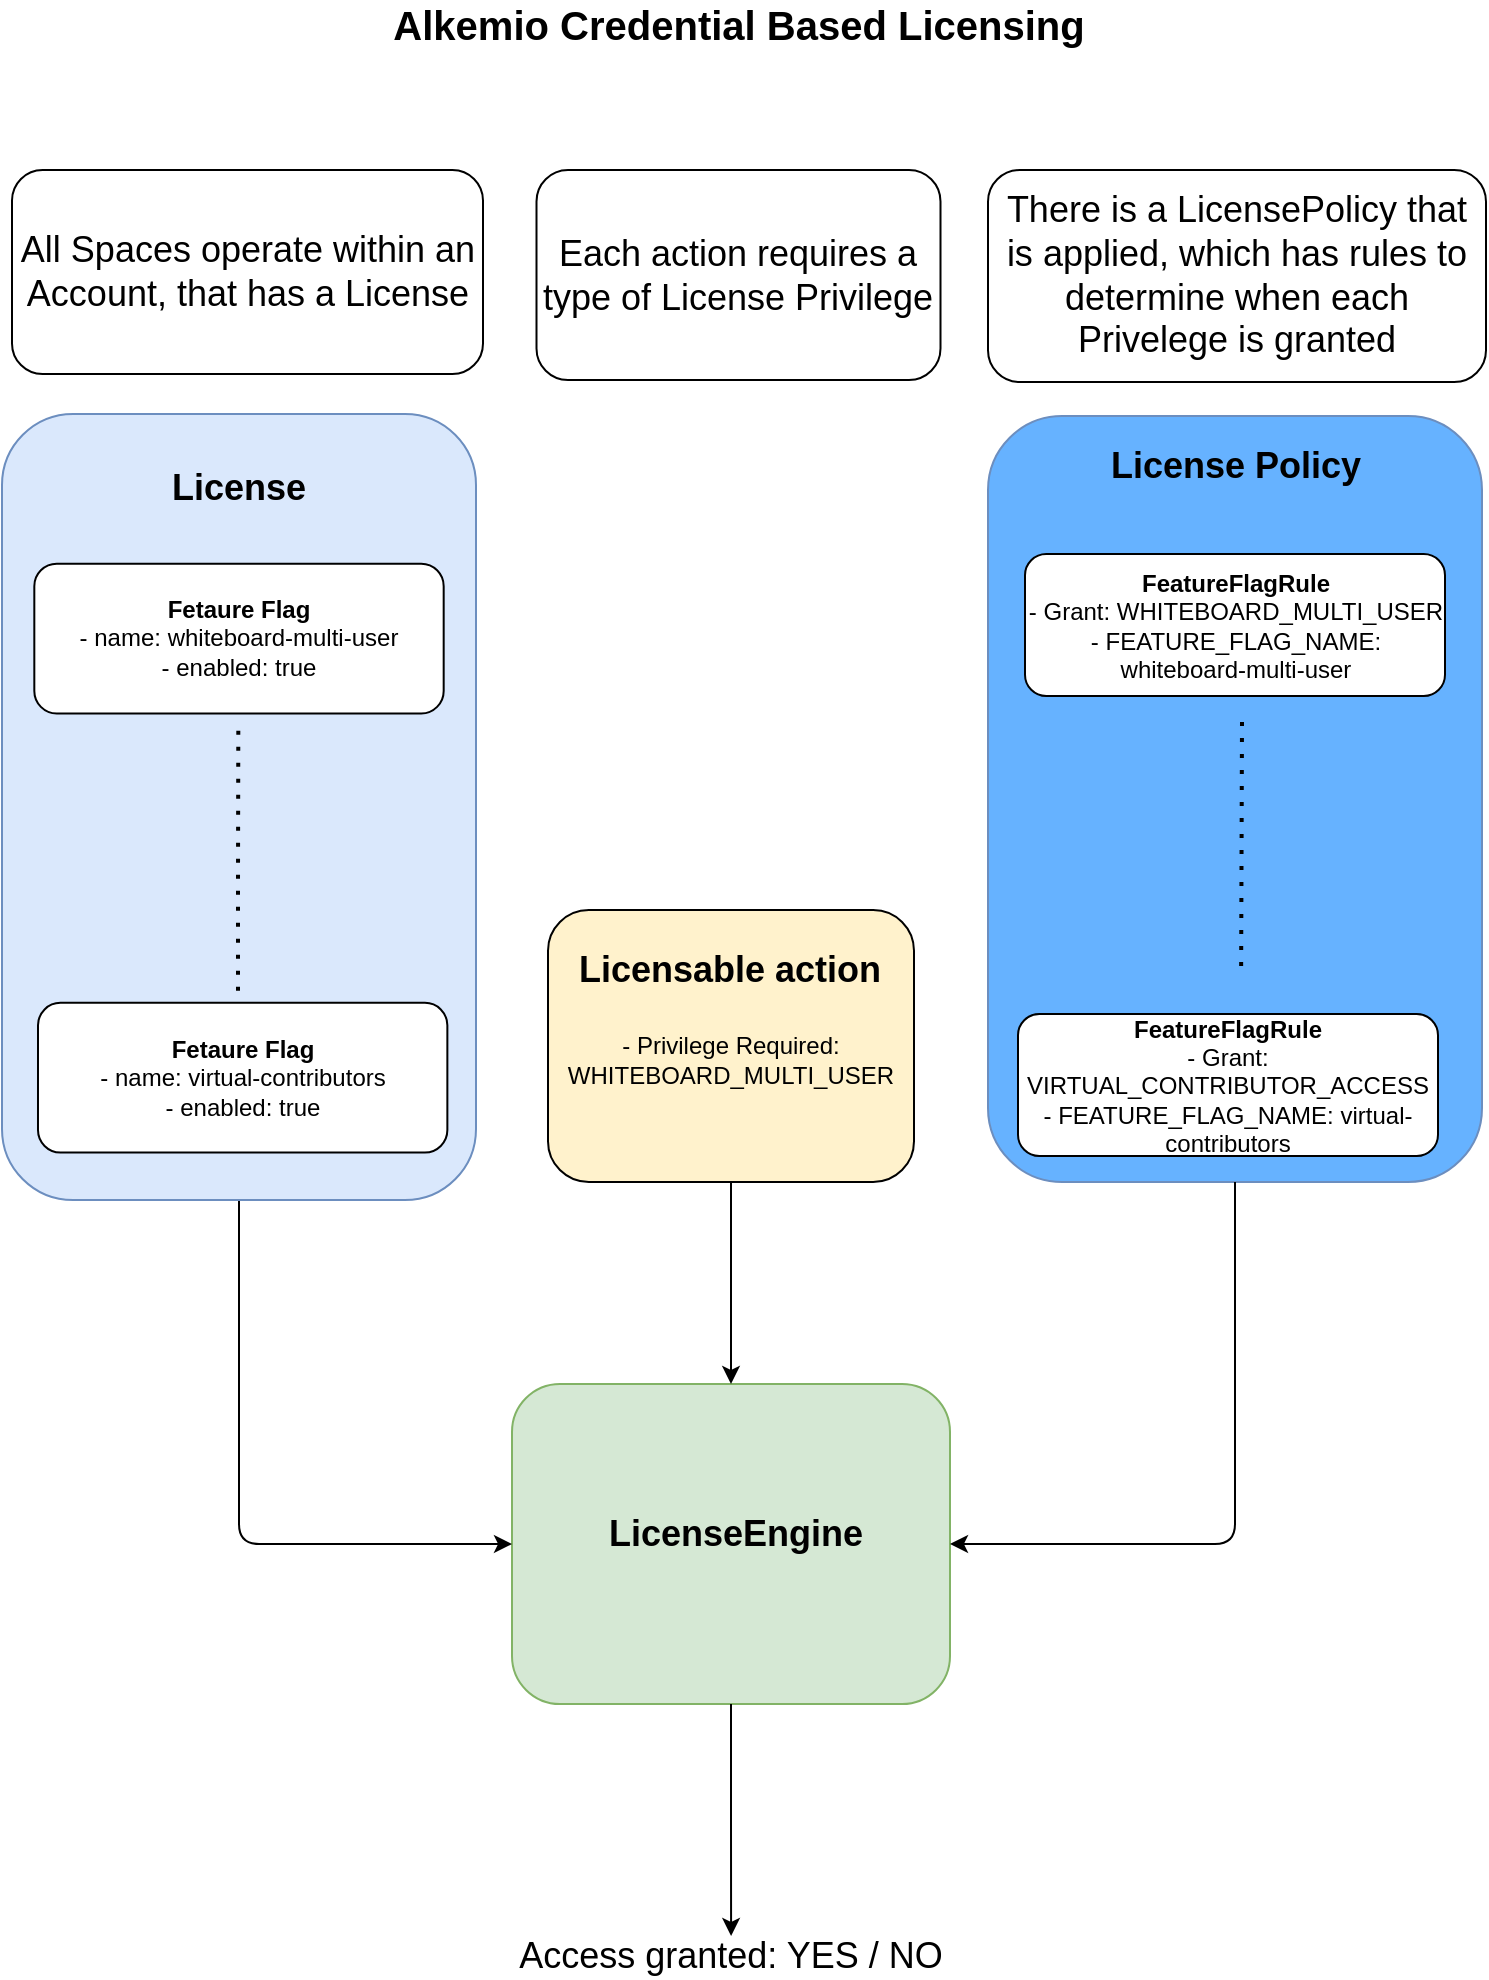 <mxfile version="24.5.1" type="device">
  <diagram name="License Framework" id="MRnfxQKDurDMuoabgHoY">
    <mxGraphModel dx="1950" dy="1358" grid="0" gridSize="10" guides="1" tooltips="1" connect="1" arrows="1" fold="1" page="1" pageScale="1" pageWidth="827" pageHeight="1169" math="0" shadow="0">
      <root>
        <mxCell id="dUI4cDzIz1VOxFGTC87Q-0" />
        <mxCell id="dUI4cDzIz1VOxFGTC87Q-1" parent="dUI4cDzIz1VOxFGTC87Q-0" />
        <mxCell id="dUI4cDzIz1VOxFGTC87Q-4" value="Alkemio Credential Based Licensing" style="text;html=1;strokeColor=none;fillColor=none;align=center;verticalAlign=middle;whiteSpace=wrap;rounded=0;fontSize=20;fontStyle=1" parent="dUI4cDzIz1VOxFGTC87Q-1" vertex="1">
          <mxGeometry x="226" y="30" width="414.5" height="20" as="geometry" />
        </mxCell>
        <mxCell id="dUI4cDzIz1VOxFGTC87Q-11" value="" style="group" parent="dUI4cDzIz1VOxFGTC87Q-1" vertex="1" connectable="0">
          <mxGeometry x="558" y="236" width="247" height="383" as="geometry" />
        </mxCell>
        <mxCell id="dUI4cDzIz1VOxFGTC87Q-12" value="" style="rounded=1;whiteSpace=wrap;html=1;strokeColor=#6c8ebf;fillColor=#66B2FF;" parent="dUI4cDzIz1VOxFGTC87Q-11" vertex="1">
          <mxGeometry width="247" height="383" as="geometry" />
        </mxCell>
        <mxCell id="dUI4cDzIz1VOxFGTC87Q-13" value="&lt;b&gt;FeatureFlagRule&lt;/b&gt;&lt;br&gt;- Grant: WHITEBOARD_MULTI_USER&lt;br&gt;- FEATURE_FLAG_NAME: whiteboard-multi-user" style="rounded=1;whiteSpace=wrap;html=1;" parent="dUI4cDzIz1VOxFGTC87Q-11" vertex="1">
          <mxGeometry x="18.5" y="69" width="210" height="71" as="geometry" />
        </mxCell>
        <mxCell id="dUI4cDzIz1VOxFGTC87Q-15" value="&lt;font style=&quot;font-size: 18px&quot;&gt;&lt;b&gt;License Policy&lt;br&gt;&lt;/b&gt;&lt;/font&gt;" style="text;html=1;strokeColor=none;fillColor=none;align=center;verticalAlign=middle;whiteSpace=wrap;rounded=0;" parent="dUI4cDzIz1VOxFGTC87Q-11" vertex="1">
          <mxGeometry x="23.5" y="15" width="200" height="20" as="geometry" />
        </mxCell>
        <mxCell id="dUI4cDzIz1VOxFGTC87Q-55" value="&lt;b&gt;FeatureFlagRule&lt;/b&gt;&lt;br&gt;- Grant: VIRTUAL_CONTRIBUTOR_ACCESS&lt;br&gt;- FEATURE_FLAG_NAME: virtual-contributors" style="rounded=1;whiteSpace=wrap;html=1;" parent="dUI4cDzIz1VOxFGTC87Q-11" vertex="1">
          <mxGeometry x="15" y="299" width="210" height="71" as="geometry" />
        </mxCell>
        <mxCell id="dUI4cDzIz1VOxFGTC87Q-57" value="" style="endArrow=none;dashed=1;html=1;dashPattern=1 3;strokeWidth=2;fontSize=11;" parent="dUI4cDzIz1VOxFGTC87Q-11" edge="1">
          <mxGeometry width="50" height="50" relative="1" as="geometry">
            <mxPoint x="127" y="153" as="sourcePoint" />
            <mxPoint x="126.55" y="281" as="targetPoint" />
          </mxGeometry>
        </mxCell>
        <mxCell id="dUI4cDzIz1VOxFGTC87Q-25" value="" style="group" parent="dUI4cDzIz1VOxFGTC87Q-1" vertex="1" connectable="0">
          <mxGeometry x="320" y="720" width="219" height="160" as="geometry" />
        </mxCell>
        <mxCell id="dUI4cDzIz1VOxFGTC87Q-26" value="" style="rounded=1;whiteSpace=wrap;html=1;fillColor=#d5e8d4;strokeColor=#82b366;" parent="dUI4cDzIz1VOxFGTC87Q-25" vertex="1">
          <mxGeometry width="219" height="160" as="geometry" />
        </mxCell>
        <mxCell id="dUI4cDzIz1VOxFGTC87Q-27" value="&lt;b&gt;&lt;font style=&quot;font-size: 18px&quot;&gt;LicenseEngine&lt;/font&gt;&lt;/b&gt;" style="text;html=1;strokeColor=none;fillColor=none;align=center;verticalAlign=middle;whiteSpace=wrap;rounded=0;" parent="dUI4cDzIz1VOxFGTC87Q-25" vertex="1">
          <mxGeometry x="47.004" y="57" width="130.031" height="35" as="geometry" />
        </mxCell>
        <mxCell id="dUI4cDzIz1VOxFGTC87Q-30" value="" style="endArrow=classic;html=1;fontSize=8;entryX=0;entryY=0.5;entryDx=0;entryDy=0;edgeStyle=orthogonalEdgeStyle;exitX=0.5;exitY=1;exitDx=0;exitDy=0;" parent="dUI4cDzIz1VOxFGTC87Q-1" source="dUI4cDzIz1VOxFGTC87Q-44" target="dUI4cDzIz1VOxFGTC87Q-26" edge="1">
          <mxGeometry width="50" height="50" relative="1" as="geometry">
            <mxPoint x="360" y="470" as="sourcePoint" />
            <mxPoint x="361" y="280" as="targetPoint" />
          </mxGeometry>
        </mxCell>
        <mxCell id="dUI4cDzIz1VOxFGTC87Q-43" value="" style="group" parent="dUI4cDzIz1VOxFGTC87Q-1" vertex="1" connectable="0">
          <mxGeometry x="65" y="235" width="237" height="393" as="geometry" />
        </mxCell>
        <mxCell id="dUI4cDzIz1VOxFGTC87Q-44" value="" style="rounded=1;whiteSpace=wrap;html=1;fillColor=#dae8fc;strokeColor=#6c8ebf;" parent="dUI4cDzIz1VOxFGTC87Q-43" vertex="1">
          <mxGeometry width="237.0" height="393" as="geometry" />
        </mxCell>
        <mxCell id="dUI4cDzIz1VOxFGTC87Q-46" value="&lt;b&gt;Fetaure Flag&lt;/b&gt;&lt;br&gt;- name: whiteboard-multi-user&lt;br&gt;- enabled: true" style="rounded=1;whiteSpace=wrap;html=1;" parent="dUI4cDzIz1VOxFGTC87Q-43" vertex="1">
          <mxGeometry x="16.159" y="74.857" width="204.682" height="74.857" as="geometry" />
        </mxCell>
        <mxCell id="dUI4cDzIz1VOxFGTC87Q-48" value="&lt;b&gt;&lt;font style=&quot;font-size: 18px&quot;&gt;License&lt;/font&gt;&lt;/b&gt;" style="text;html=1;strokeColor=none;fillColor=none;align=center;verticalAlign=middle;whiteSpace=wrap;rounded=0;" parent="dUI4cDzIz1VOxFGTC87Q-43" vertex="1">
          <mxGeometry x="10.773" y="18.714" width="215.455" height="37.429" as="geometry" />
        </mxCell>
        <mxCell id="dUI4cDzIz1VOxFGTC87Q-54" value="&lt;b&gt;Fetaure Flag&lt;/b&gt;&lt;br&gt;- name: virtual-contributors&lt;br&gt;- enabled: true" style="rounded=1;whiteSpace=wrap;html=1;" parent="dUI4cDzIz1VOxFGTC87Q-43" vertex="1">
          <mxGeometry x="17.999" y="294.425" width="204.682" height="74.857" as="geometry" />
        </mxCell>
        <mxCell id="dUI4cDzIz1VOxFGTC87Q-50" value="" style="endArrow=none;dashed=1;html=1;dashPattern=1 3;strokeWidth=2;" parent="dUI4cDzIz1VOxFGTC87Q-43" edge="1">
          <mxGeometry width="50" height="50" relative="1" as="geometry">
            <mxPoint x="118" y="288.42" as="sourcePoint" />
            <mxPoint x="118.16" y="157.002" as="targetPoint" />
            <Array as="points">
              <mxPoint x="118" y="234.42" />
            </Array>
          </mxGeometry>
        </mxCell>
        <mxCell id="dUI4cDzIz1VOxFGTC87Q-63" value="" style="group" parent="dUI4cDzIz1VOxFGTC87Q-1" vertex="1" connectable="0">
          <mxGeometry x="338" y="483" width="183" height="136" as="geometry" />
        </mxCell>
        <mxCell id="dUI4cDzIz1VOxFGTC87Q-60" value="&lt;br&gt;- Privilege Required: WHITEBOARD_MULTI_USER" style="rounded=1;whiteSpace=wrap;html=1;fillColor=#FFF2CC;" parent="dUI4cDzIz1VOxFGTC87Q-63" vertex="1">
          <mxGeometry width="183" height="136" as="geometry" />
        </mxCell>
        <mxCell id="dUI4cDzIz1VOxFGTC87Q-61" value="&lt;font style=&quot;font-size: 18px&quot;&gt;&lt;b&gt;Licensable action&lt;/b&gt;&lt;/font&gt;" style="text;html=1;strokeColor=none;fillColor=none;align=center;verticalAlign=middle;whiteSpace=wrap;rounded=0;" parent="dUI4cDzIz1VOxFGTC87Q-63" vertex="1">
          <mxGeometry x="13.238" y="14.233" width="155.745" height="31.628" as="geometry" />
        </mxCell>
        <mxCell id="dUI4cDzIz1VOxFGTC87Q-64" value="" style="endArrow=classic;html=1;fontSize=8;entryX=1;entryY=0.5;entryDx=0;entryDy=0;edgeStyle=orthogonalEdgeStyle;exitX=0.5;exitY=1;exitDx=0;exitDy=0;" parent="dUI4cDzIz1VOxFGTC87Q-1" source="dUI4cDzIz1VOxFGTC87Q-12" target="dUI4cDzIz1VOxFGTC87Q-26" edge="1">
          <mxGeometry width="50" height="50" relative="1" as="geometry">
            <mxPoint x="193.5" y="638" as="sourcePoint" />
            <mxPoint x="333.75" y="807" as="targetPoint" />
          </mxGeometry>
        </mxCell>
        <mxCell id="dUI4cDzIz1VOxFGTC87Q-65" style="edgeStyle=orthogonalEdgeStyle;rounded=0;orthogonalLoop=1;jettySize=auto;html=1;exitX=0.5;exitY=1;exitDx=0;exitDy=0;entryX=0.5;entryY=0;entryDx=0;entryDy=0;" parent="dUI4cDzIz1VOxFGTC87Q-1" source="dUI4cDzIz1VOxFGTC87Q-60" target="dUI4cDzIz1VOxFGTC87Q-26" edge="1">
          <mxGeometry relative="1" as="geometry" />
        </mxCell>
        <mxCell id="dUI4cDzIz1VOxFGTC87Q-66" style="edgeStyle=orthogonalEdgeStyle;rounded=0;orthogonalLoop=1;jettySize=auto;html=1;" parent="dUI4cDzIz1VOxFGTC87Q-1" source="dUI4cDzIz1VOxFGTC87Q-26" target="dUI4cDzIz1VOxFGTC87Q-67" edge="1">
          <mxGeometry relative="1" as="geometry">
            <mxPoint x="429.5" y="995" as="targetPoint" />
          </mxGeometry>
        </mxCell>
        <mxCell id="dUI4cDzIz1VOxFGTC87Q-67" value="&lt;font style=&quot;font-size: 18px&quot;&gt;Access granted: YES / NO&lt;/font&gt;" style="text;html=1;strokeColor=none;fillColor=none;align=center;verticalAlign=middle;whiteSpace=wrap;rounded=0;" parent="dUI4cDzIz1VOxFGTC87Q-1" vertex="1">
          <mxGeometry x="292.25" y="996" width="274.5" height="20" as="geometry" />
        </mxCell>
        <mxCell id="dUI4cDzIz1VOxFGTC87Q-68" value="&lt;font style=&quot;font-size: 18px&quot;&gt;There is a LicensePolicy that is applied, which has rules to determine when each Privelege is granted&lt;/font&gt;" style="text;html=1;fillColor=none;align=center;verticalAlign=middle;whiteSpace=wrap;rounded=1;strokeColor=#000000;" parent="dUI4cDzIz1VOxFGTC87Q-1" vertex="1">
          <mxGeometry x="558" y="113" width="249" height="106" as="geometry" />
        </mxCell>
        <mxCell id="dUI4cDzIz1VOxFGTC87Q-69" value="&lt;font style=&quot;font-size: 18px&quot;&gt;All Spaces operate within an Account, that has a License&lt;/font&gt;" style="text;html=1;fillColor=none;align=center;verticalAlign=middle;whiteSpace=wrap;rounded=1;strokeColor=#000000;" parent="dUI4cDzIz1VOxFGTC87Q-1" vertex="1">
          <mxGeometry x="70" y="113" width="235.5" height="102" as="geometry" />
        </mxCell>
        <mxCell id="dUI4cDzIz1VOxFGTC87Q-70" value="&lt;font style=&quot;font-size: 18px&quot;&gt;Each action requires a type of License Privilege&lt;/font&gt;" style="text;html=1;fillColor=none;align=center;verticalAlign=middle;whiteSpace=wrap;rounded=1;strokeColor=#000000;" parent="dUI4cDzIz1VOxFGTC87Q-1" vertex="1">
          <mxGeometry x="332.25" y="113" width="202" height="105" as="geometry" />
        </mxCell>
      </root>
    </mxGraphModel>
  </diagram>
</mxfile>

